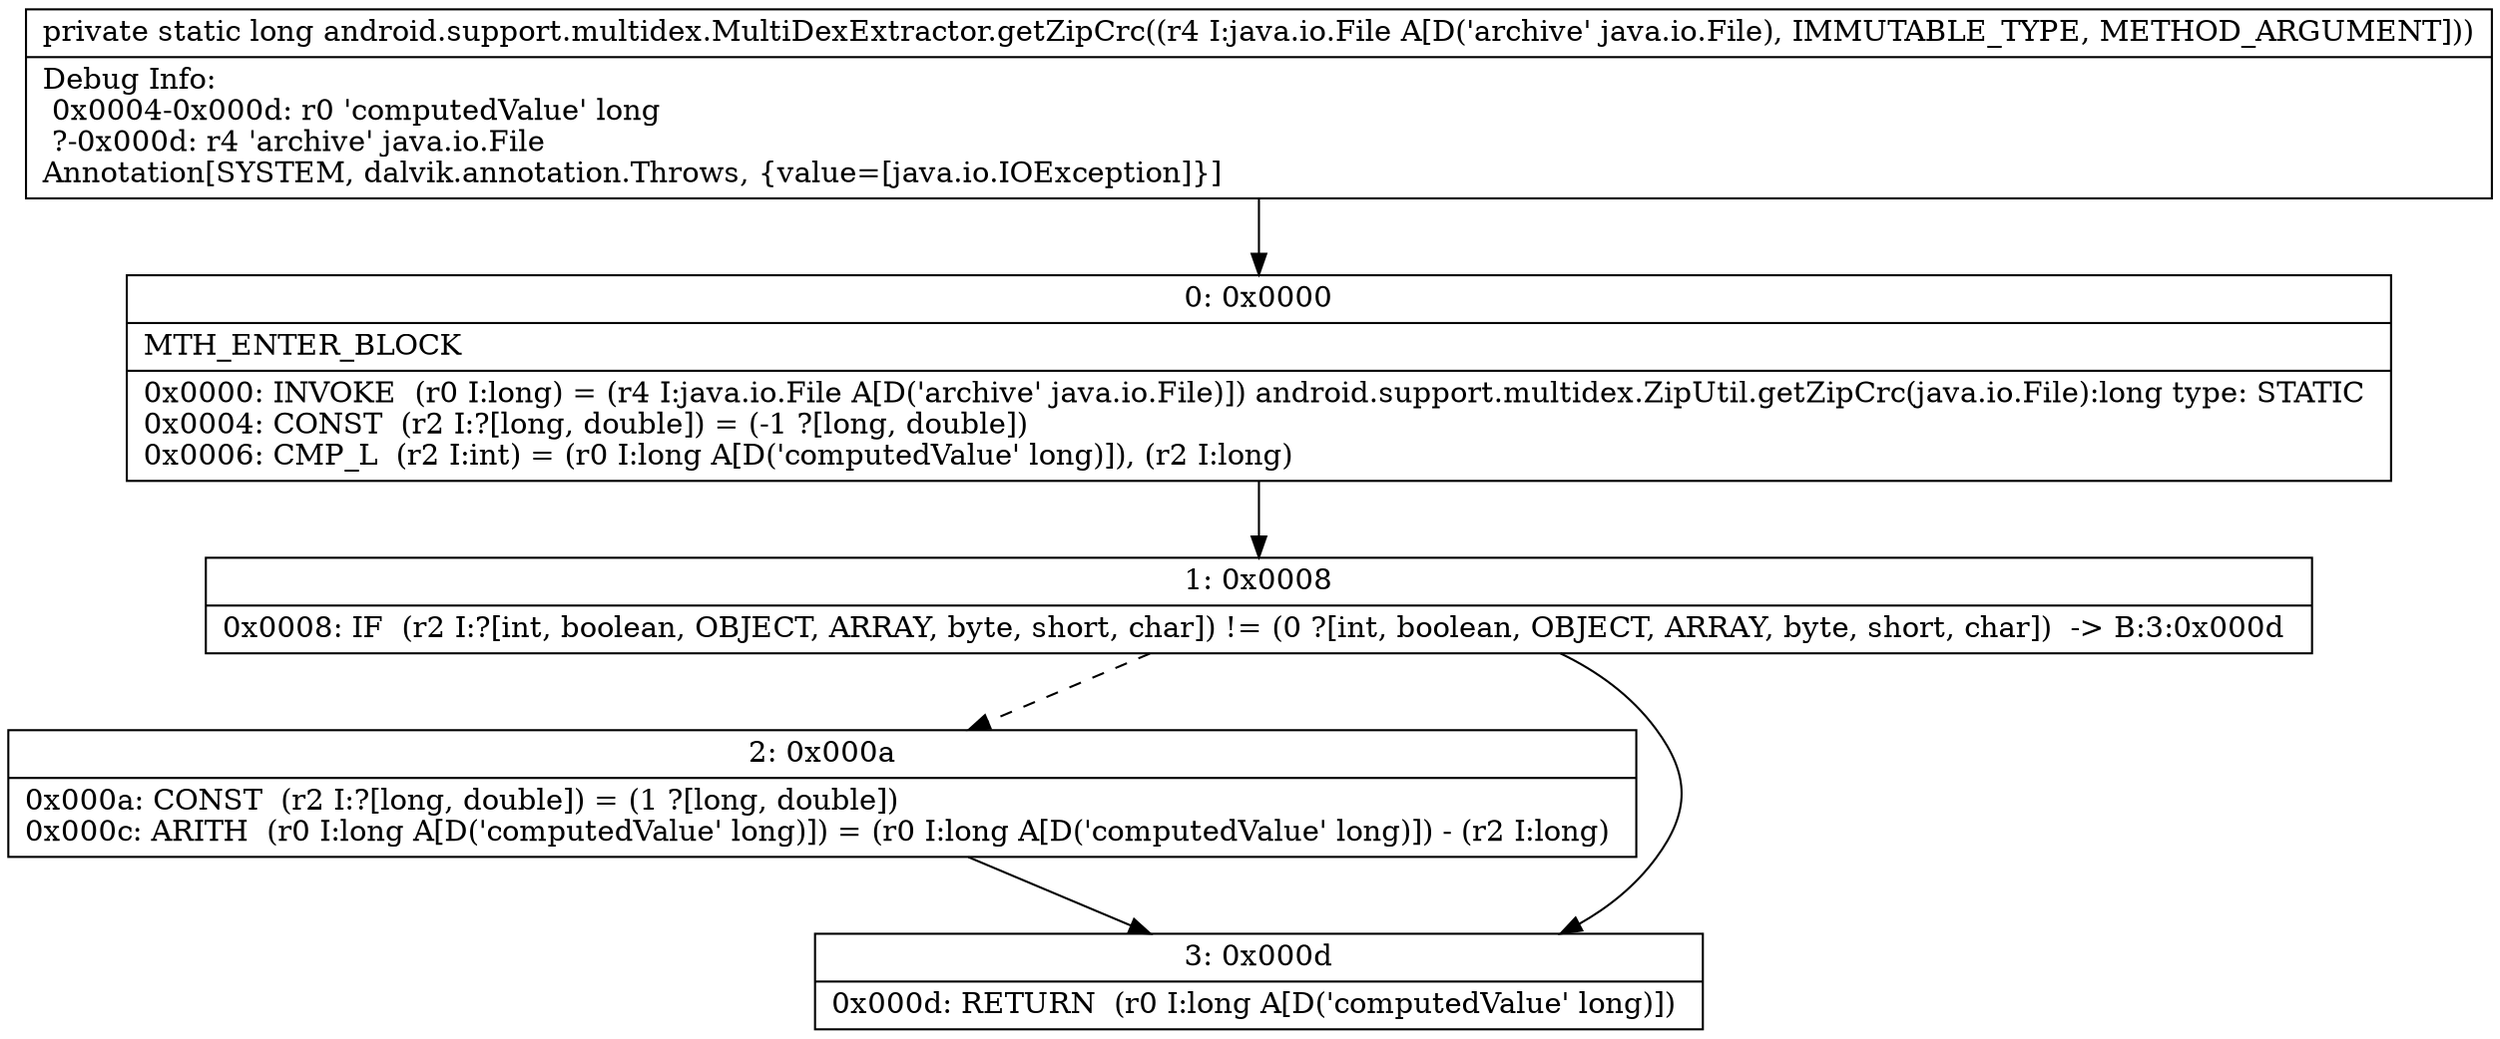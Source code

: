digraph "CFG forandroid.support.multidex.MultiDexExtractor.getZipCrc(Ljava\/io\/File;)J" {
Node_0 [shape=record,label="{0\:\ 0x0000|MTH_ENTER_BLOCK\l|0x0000: INVOKE  (r0 I:long) = (r4 I:java.io.File A[D('archive' java.io.File)]) android.support.multidex.ZipUtil.getZipCrc(java.io.File):long type: STATIC \l0x0004: CONST  (r2 I:?[long, double]) = (\-1 ?[long, double]) \l0x0006: CMP_L  (r2 I:int) = (r0 I:long A[D('computedValue' long)]), (r2 I:long) \l}"];
Node_1 [shape=record,label="{1\:\ 0x0008|0x0008: IF  (r2 I:?[int, boolean, OBJECT, ARRAY, byte, short, char]) != (0 ?[int, boolean, OBJECT, ARRAY, byte, short, char])  \-\> B:3:0x000d \l}"];
Node_2 [shape=record,label="{2\:\ 0x000a|0x000a: CONST  (r2 I:?[long, double]) = (1 ?[long, double]) \l0x000c: ARITH  (r0 I:long A[D('computedValue' long)]) = (r0 I:long A[D('computedValue' long)]) \- (r2 I:long) \l}"];
Node_3 [shape=record,label="{3\:\ 0x000d|0x000d: RETURN  (r0 I:long A[D('computedValue' long)]) \l}"];
MethodNode[shape=record,label="{private static long android.support.multidex.MultiDexExtractor.getZipCrc((r4 I:java.io.File A[D('archive' java.io.File), IMMUTABLE_TYPE, METHOD_ARGUMENT]))  | Debug Info:\l  0x0004\-0x000d: r0 'computedValue' long\l  ?\-0x000d: r4 'archive' java.io.File\lAnnotation[SYSTEM, dalvik.annotation.Throws, \{value=[java.io.IOException]\}]\l}"];
MethodNode -> Node_0;
Node_0 -> Node_1;
Node_1 -> Node_2[style=dashed];
Node_1 -> Node_3;
Node_2 -> Node_3;
}

